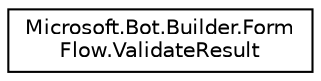 digraph "Graphical Class Hierarchy"
{
  edge [fontname="Helvetica",fontsize="10",labelfontname="Helvetica",labelfontsize="10"];
  node [fontname="Helvetica",fontsize="10",shape=record];
  rankdir="LR";
  Node1 [label="Microsoft.Bot.Builder.Form\lFlow.ValidateResult",height=0.2,width=0.4,color="black", fillcolor="white", style="filled",URL="$d5/d28/struct_microsoft_1_1_bot_1_1_builder_1_1_form_flow_1_1_validate_result.html",tooltip="Encapsulates the result of a ValidateAsyncDelegate<T> "];
}
